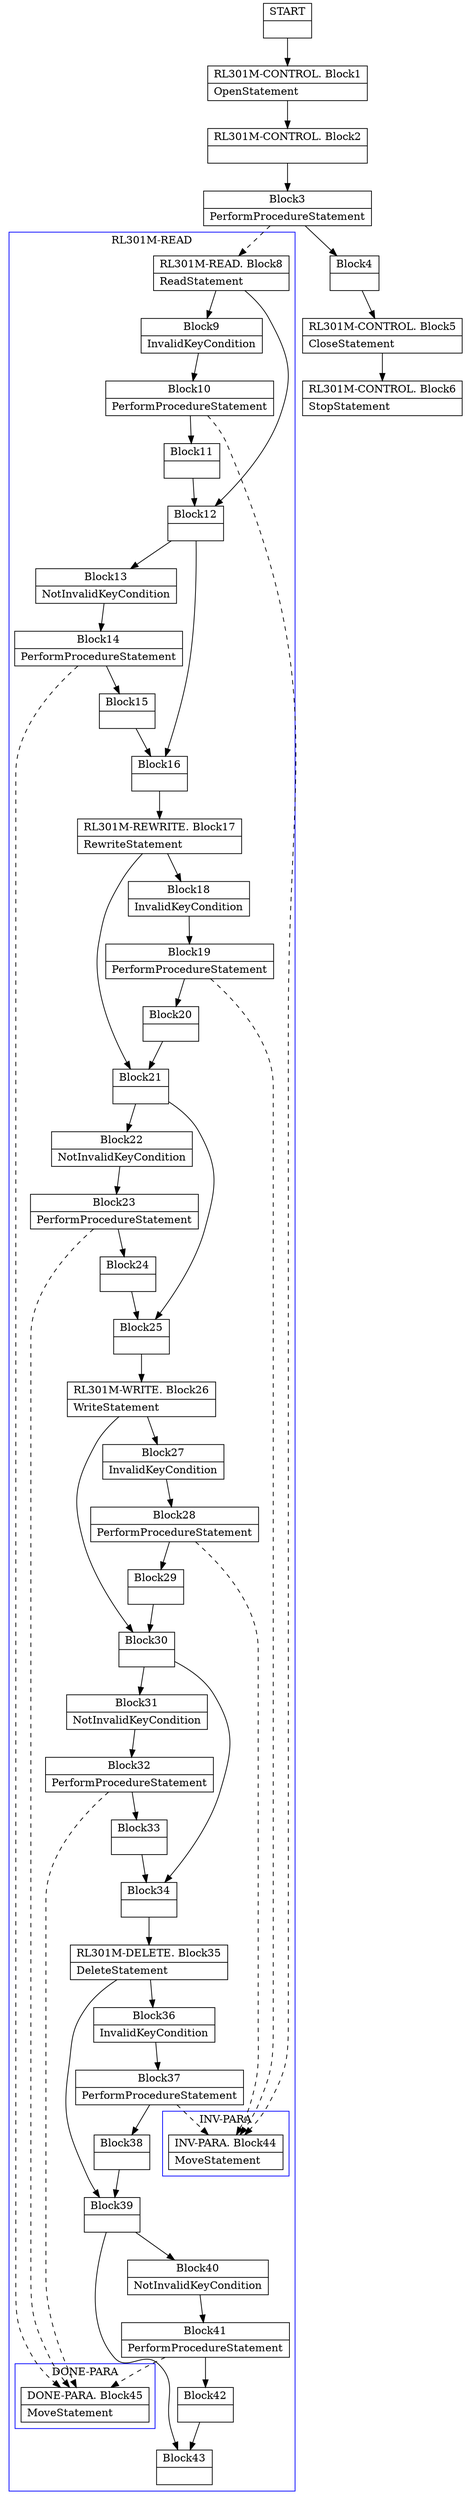 digraph Cfg {
compound=true;
node [
shape = "record"
]

edge [
arrowtail = "empty"
]
Block0 [
label = "{START|}"
]
Block1 [
label = "{RL301M-CONTROL. Block1|OpenStatement\l}"
]
Block2 [
label = "{RL301M-CONTROL. Block2|}"
]
Block3 [
label = "{Block3|PerformProcedureStatement\l}"
]
subgraph cluster_1{
color = blue;
label = "RL301M-READ";
Block8 [
label = "{RL301M-READ. Block8|ReadStatement\l}"
]
Block9 [
label = "{Block9|InvalidKeyCondition\l}"
]
Block10 [
label = "{Block10|PerformProcedureStatement\l}"
]
subgraph cluster_2{
color = blue;
label = "INV-PARA";
Block44 [
label = "{INV-PARA. Block44|MoveStatement\l}"
]

}
Block10 -> Block44 [style=dashed]

Block11 [
label = "{Block11|}"
]
Block12 [
label = "{Block12|}"
]
Block13 [
label = "{Block13|NotInvalidKeyCondition\l}"
]
Block14 [
label = "{Block14|PerformProcedureStatement\l}"
]
subgraph cluster_3{
color = blue;
label = "DONE-PARA";
Block45 [
label = "{DONE-PARA. Block45|MoveStatement\l}"
]

}
Block14 -> Block45 [style=dashed]

Block15 [
label = "{Block15|}"
]
Block16 [
label = "{Block16|}"
]
Block17 [
label = "{RL301M-REWRITE. Block17|RewriteStatement\l}"
]
Block18 [
label = "{Block18|InvalidKeyCondition\l}"
]
Block19 [
label = "{Block19|PerformProcedureStatement\l}"
]
subgraph cluster_4{
color = blue;
label = "INV-PARA";
Block44 [
label = "{INV-PARA. Block44|MoveStatement\l}"
]

}
Block19 -> Block44 [style=dashed]

Block20 [
label = "{Block20|}"
]
Block21 [
label = "{Block21|}"
]
Block22 [
label = "{Block22|NotInvalidKeyCondition\l}"
]
Block23 [
label = "{Block23|PerformProcedureStatement\l}"
]
subgraph cluster_5{
color = blue;
label = "DONE-PARA";
Block45 [
label = "{DONE-PARA. Block45|MoveStatement\l}"
]

}
Block23 -> Block45 [style=dashed]

Block24 [
label = "{Block24|}"
]
Block25 [
label = "{Block25|}"
]
Block26 [
label = "{RL301M-WRITE. Block26|WriteStatement\l}"
]
Block27 [
label = "{Block27|InvalidKeyCondition\l}"
]
Block28 [
label = "{Block28|PerformProcedureStatement\l}"
]
subgraph cluster_6{
color = blue;
label = "INV-PARA";
Block44 [
label = "{INV-PARA. Block44|MoveStatement\l}"
]

}
Block28 -> Block44 [style=dashed]

Block29 [
label = "{Block29|}"
]
Block30 [
label = "{Block30|}"
]
Block31 [
label = "{Block31|NotInvalidKeyCondition\l}"
]
Block32 [
label = "{Block32|PerformProcedureStatement\l}"
]
subgraph cluster_7{
color = blue;
label = "DONE-PARA";
Block45 [
label = "{DONE-PARA. Block45|MoveStatement\l}"
]

}
Block32 -> Block45 [style=dashed]

Block33 [
label = "{Block33|}"
]
Block34 [
label = "{Block34|}"
]
Block35 [
label = "{RL301M-DELETE. Block35|DeleteStatement\l}"
]
Block36 [
label = "{Block36|InvalidKeyCondition\l}"
]
Block37 [
label = "{Block37|PerformProcedureStatement\l}"
]
subgraph cluster_8{
color = blue;
label = "INV-PARA";
Block44 [
label = "{INV-PARA. Block44|MoveStatement\l}"
]

}
Block37 -> Block44 [style=dashed]

Block38 [
label = "{Block38|}"
]
Block39 [
label = "{Block39|}"
]
Block40 [
label = "{Block40|NotInvalidKeyCondition\l}"
]
Block41 [
label = "{Block41|PerformProcedureStatement\l}"
]
subgraph cluster_9{
color = blue;
label = "DONE-PARA";
Block45 [
label = "{DONE-PARA. Block45|MoveStatement\l}"
]

}
Block41 -> Block45 [style=dashed]

Block42 [
label = "{Block42|}"
]
Block43 [
label = "{Block43|}"
]
Block8 -> Block9
Block8 -> Block12
Block9 -> Block10
Block10 -> Block11
Block11 -> Block12
Block12 -> Block13
Block12 -> Block16
Block13 -> Block14
Block14 -> Block15
Block15 -> Block16
Block16 -> Block17
Block17 -> Block18
Block17 -> Block21
Block18 -> Block19
Block19 -> Block20
Block20 -> Block21
Block21 -> Block22
Block21 -> Block25
Block22 -> Block23
Block23 -> Block24
Block24 -> Block25
Block25 -> Block26
Block26 -> Block27
Block26 -> Block30
Block27 -> Block28
Block28 -> Block29
Block29 -> Block30
Block30 -> Block31
Block30 -> Block34
Block31 -> Block32
Block32 -> Block33
Block33 -> Block34
Block34 -> Block35
Block35 -> Block36
Block35 -> Block39
Block36 -> Block37
Block37 -> Block38
Block38 -> Block39
Block39 -> Block40
Block39 -> Block43
Block40 -> Block41
Block41 -> Block42
Block42 -> Block43

}
Block3 -> Block8 [style=dashed]

Block4 [
label = "{Block4|}"
]
Block5 [
label = "{RL301M-CONTROL. Block5|CloseStatement\l}"
]
Block6 [
label = "{RL301M-CONTROL. Block6|StopStatement\l}"
]
Block0 -> Block1
Block1 -> Block2
Block2 -> Block3
Block3 -> Block4
Block4 -> Block5
Block5 -> Block6

}
